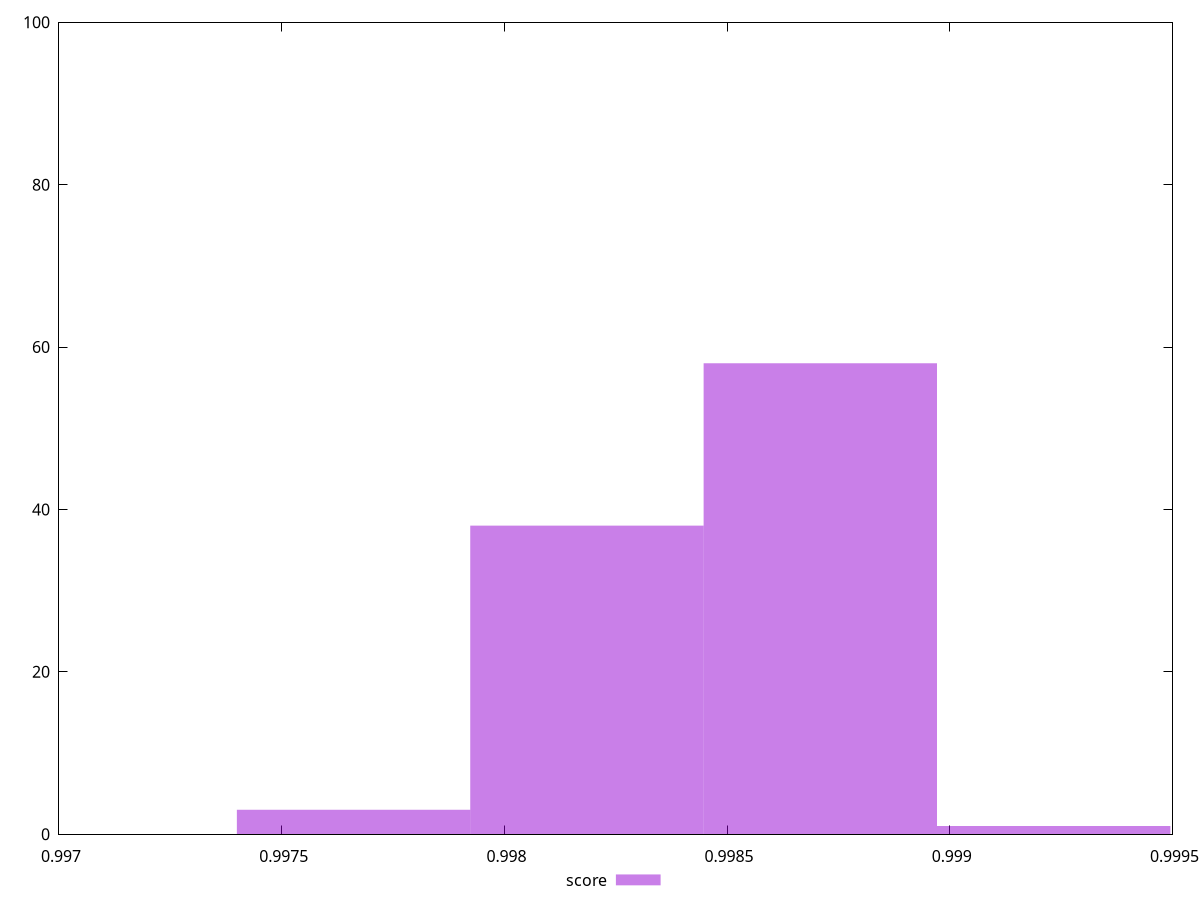 reset
set terminal svg size 640, 490 enhanced background rgb 'white'
set output "reprap/mainthread-work-breakdown/samples/pages+cached+noexternal/score/histogram.svg"

$score <<EOF
0.9987092842369181 58
0.9981853024508547 38
0.9992332660229816 1
0.9976613206647912 3
EOF

set key outside below
set boxwidth 0.0005239817860634408
set yrange [0:100]
set style fill transparent solid 0.5 noborder

plot \
  $score title "score" with boxes, \


reset